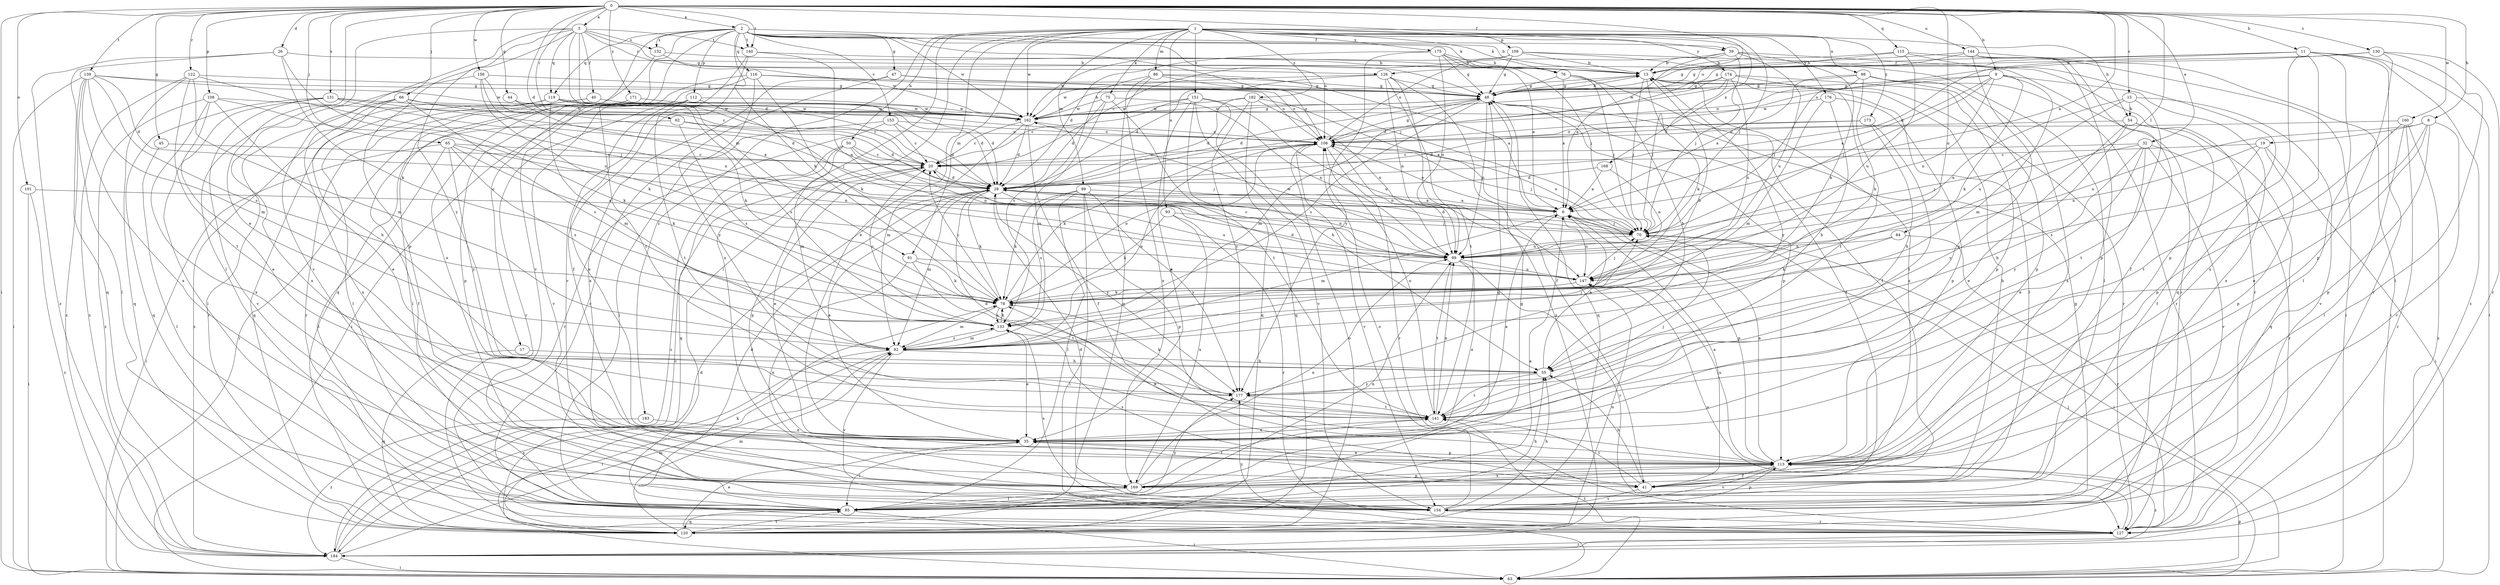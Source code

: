 strict digraph  {
0;
1;
2;
3;
6;
8;
9;
11;
13;
15;
17;
19;
20;
26;
28;
32;
35;
39;
40;
41;
44;
45;
47;
48;
50;
54;
55;
62;
63;
65;
66;
70;
75;
76;
78;
84;
85;
86;
89;
91;
92;
93;
98;
99;
101;
106;
108;
109;
112;
113;
115;
116;
119;
120;
122;
126;
127;
130;
131;
132;
133;
139;
140;
141;
144;
147;
151;
153;
154;
156;
160;
162;
168;
169;
171;
173;
174;
175;
176;
177;
182;
183;
184;
0 -> 2  [label=a];
0 -> 3  [label=a];
0 -> 6  [label=a];
0 -> 8  [label=b];
0 -> 9  [label=b];
0 -> 11  [label=b];
0 -> 15  [label=c];
0 -> 26  [label=d];
0 -> 28  [label=d];
0 -> 32  [label=e];
0 -> 35  [label=e];
0 -> 39  [label=f];
0 -> 44  [label=g];
0 -> 45  [label=g];
0 -> 62  [label=i];
0 -> 63  [label=i];
0 -> 65  [label=j];
0 -> 66  [label=j];
0 -> 84  [label=l];
0 -> 101  [label=o];
0 -> 106  [label=o];
0 -> 108  [label=p];
0 -> 115  [label=q];
0 -> 122  [label=r];
0 -> 130  [label=s];
0 -> 131  [label=s];
0 -> 139  [label=t];
0 -> 140  [label=t];
0 -> 144  [label=u];
0 -> 147  [label=u];
0 -> 156  [label=w];
0 -> 160  [label=w];
0 -> 171  [label=y];
1 -> 35  [label=e];
1 -> 50  [label=h];
1 -> 54  [label=h];
1 -> 70  [label=j];
1 -> 75  [label=k];
1 -> 76  [label=k];
1 -> 85  [label=l];
1 -> 86  [label=m];
1 -> 89  [label=m];
1 -> 91  [label=m];
1 -> 93  [label=n];
1 -> 98  [label=n];
1 -> 109  [label=p];
1 -> 151  [label=v];
1 -> 162  [label=w];
1 -> 168  [label=x];
1 -> 169  [label=x];
1 -> 173  [label=y];
1 -> 174  [label=y];
1 -> 175  [label=y];
1 -> 176  [label=y];
1 -> 182  [label=z];
1 -> 183  [label=z];
2 -> 13  [label=b];
2 -> 17  [label=c];
2 -> 39  [label=f];
2 -> 47  [label=g];
2 -> 70  [label=j];
2 -> 76  [label=k];
2 -> 78  [label=k];
2 -> 106  [label=o];
2 -> 112  [label=p];
2 -> 116  [label=q];
2 -> 119  [label=q];
2 -> 132  [label=s];
2 -> 140  [label=t];
2 -> 153  [label=v];
2 -> 154  [label=v];
2 -> 162  [label=w];
2 -> 169  [label=x];
3 -> 28  [label=d];
3 -> 40  [label=f];
3 -> 48  [label=g];
3 -> 85  [label=l];
3 -> 91  [label=m];
3 -> 113  [label=p];
3 -> 119  [label=q];
3 -> 126  [label=r];
3 -> 132  [label=s];
3 -> 140  [label=t];
3 -> 154  [label=v];
3 -> 177  [label=y];
6 -> 70  [label=j];
6 -> 92  [label=m];
6 -> 106  [label=o];
6 -> 113  [label=p];
6 -> 147  [label=u];
8 -> 19  [label=c];
8 -> 35  [label=e];
8 -> 99  [label=n];
8 -> 113  [label=p];
8 -> 141  [label=t];
8 -> 154  [label=v];
9 -> 6  [label=a];
9 -> 48  [label=g];
9 -> 70  [label=j];
9 -> 78  [label=k];
9 -> 92  [label=m];
9 -> 99  [label=n];
9 -> 106  [label=o];
9 -> 169  [label=x];
11 -> 28  [label=d];
11 -> 48  [label=g];
11 -> 63  [label=i];
11 -> 85  [label=l];
11 -> 113  [label=p];
11 -> 126  [label=r];
11 -> 127  [label=r];
11 -> 169  [label=x];
11 -> 184  [label=z];
13 -> 48  [label=g];
13 -> 70  [label=j];
13 -> 78  [label=k];
13 -> 85  [label=l];
13 -> 127  [label=r];
13 -> 169  [label=x];
13 -> 177  [label=y];
15 -> 54  [label=h];
15 -> 99  [label=n];
15 -> 141  [label=t];
15 -> 147  [label=u];
15 -> 154  [label=v];
17 -> 55  [label=h];
17 -> 120  [label=q];
19 -> 20  [label=c];
19 -> 63  [label=i];
19 -> 99  [label=n];
19 -> 113  [label=p];
19 -> 133  [label=s];
20 -> 28  [label=d];
20 -> 35  [label=e];
20 -> 113  [label=p];
26 -> 13  [label=b];
26 -> 78  [label=k];
26 -> 120  [label=q];
26 -> 147  [label=u];
26 -> 184  [label=z];
28 -> 6  [label=a];
28 -> 35  [label=e];
28 -> 78  [label=k];
28 -> 92  [label=m];
28 -> 99  [label=n];
28 -> 147  [label=u];
28 -> 177  [label=y];
32 -> 20  [label=c];
32 -> 35  [label=e];
32 -> 55  [label=h];
32 -> 70  [label=j];
32 -> 127  [label=r];
32 -> 154  [label=v];
32 -> 177  [label=y];
35 -> 6  [label=a];
35 -> 85  [label=l];
35 -> 113  [label=p];
39 -> 6  [label=a];
39 -> 13  [label=b];
39 -> 20  [label=c];
39 -> 70  [label=j];
39 -> 78  [label=k];
39 -> 127  [label=r];
39 -> 147  [label=u];
40 -> 28  [label=d];
40 -> 63  [label=i];
40 -> 127  [label=r];
40 -> 162  [label=w];
41 -> 6  [label=a];
41 -> 13  [label=b];
41 -> 55  [label=h];
41 -> 133  [label=s];
41 -> 141  [label=t];
41 -> 154  [label=v];
44 -> 78  [label=k];
44 -> 162  [label=w];
45 -> 20  [label=c];
45 -> 85  [label=l];
47 -> 48  [label=g];
47 -> 106  [label=o];
47 -> 127  [label=r];
47 -> 169  [label=x];
48 -> 13  [label=b];
48 -> 28  [label=d];
48 -> 41  [label=f];
48 -> 92  [label=m];
48 -> 99  [label=n];
48 -> 113  [label=p];
48 -> 120  [label=q];
48 -> 133  [label=s];
48 -> 162  [label=w];
50 -> 20  [label=c];
50 -> 70  [label=j];
50 -> 92  [label=m];
50 -> 99  [label=n];
50 -> 120  [label=q];
50 -> 184  [label=z];
54 -> 35  [label=e];
54 -> 41  [label=f];
54 -> 106  [label=o];
54 -> 120  [label=q];
54 -> 177  [label=y];
55 -> 6  [label=a];
55 -> 141  [label=t];
55 -> 177  [label=y];
62 -> 28  [label=d];
62 -> 41  [label=f];
62 -> 106  [label=o];
62 -> 133  [label=s];
63 -> 70  [label=j];
63 -> 113  [label=p];
63 -> 141  [label=t];
65 -> 20  [label=c];
65 -> 63  [label=i];
65 -> 78  [label=k];
65 -> 85  [label=l];
65 -> 99  [label=n];
65 -> 133  [label=s];
65 -> 177  [label=y];
66 -> 35  [label=e];
66 -> 106  [label=o];
66 -> 127  [label=r];
66 -> 133  [label=s];
66 -> 162  [label=w];
66 -> 169  [label=x];
70 -> 28  [label=d];
70 -> 63  [label=i];
70 -> 99  [label=n];
70 -> 106  [label=o];
75 -> 28  [label=d];
75 -> 92  [label=m];
75 -> 99  [label=n];
75 -> 141  [label=t];
75 -> 162  [label=w];
76 -> 6  [label=a];
76 -> 41  [label=f];
76 -> 48  [label=g];
76 -> 55  [label=h];
76 -> 70  [label=j];
78 -> 20  [label=c];
78 -> 92  [label=m];
78 -> 106  [label=o];
78 -> 133  [label=s];
84 -> 78  [label=k];
84 -> 99  [label=n];
84 -> 127  [label=r];
85 -> 6  [label=a];
85 -> 28  [label=d];
85 -> 48  [label=g];
85 -> 55  [label=h];
85 -> 63  [label=i];
85 -> 99  [label=n];
85 -> 120  [label=q];
85 -> 177  [label=y];
86 -> 6  [label=a];
86 -> 48  [label=g];
86 -> 106  [label=o];
86 -> 120  [label=q];
86 -> 133  [label=s];
86 -> 169  [label=x];
89 -> 6  [label=a];
89 -> 63  [label=i];
89 -> 78  [label=k];
89 -> 85  [label=l];
89 -> 113  [label=p];
89 -> 133  [label=s];
89 -> 177  [label=y];
91 -> 78  [label=k];
91 -> 141  [label=t];
91 -> 147  [label=u];
91 -> 169  [label=x];
92 -> 55  [label=h];
92 -> 63  [label=i];
92 -> 70  [label=j];
92 -> 106  [label=o];
92 -> 133  [label=s];
92 -> 154  [label=v];
92 -> 184  [label=z];
93 -> 70  [label=j];
93 -> 78  [label=k];
93 -> 127  [label=r];
93 -> 169  [label=x];
98 -> 6  [label=a];
98 -> 48  [label=g];
98 -> 70  [label=j];
98 -> 78  [label=k];
98 -> 113  [label=p];
98 -> 127  [label=r];
98 -> 169  [label=x];
99 -> 20  [label=c];
99 -> 35  [label=e];
99 -> 127  [label=r];
99 -> 141  [label=t];
99 -> 147  [label=u];
99 -> 162  [label=w];
101 -> 6  [label=a];
101 -> 63  [label=i];
101 -> 184  [label=z];
106 -> 20  [label=c];
106 -> 48  [label=g];
106 -> 70  [label=j];
106 -> 78  [label=k];
106 -> 99  [label=n];
106 -> 127  [label=r];
106 -> 154  [label=v];
108 -> 35  [label=e];
108 -> 55  [label=h];
108 -> 78  [label=k];
108 -> 162  [label=w];
108 -> 169  [label=x];
108 -> 184  [label=z];
109 -> 13  [label=b];
109 -> 48  [label=g];
109 -> 85  [label=l];
109 -> 106  [label=o];
109 -> 127  [label=r];
109 -> 162  [label=w];
112 -> 35  [label=e];
112 -> 70  [label=j];
112 -> 127  [label=r];
112 -> 141  [label=t];
112 -> 154  [label=v];
112 -> 162  [label=w];
113 -> 6  [label=a];
113 -> 35  [label=e];
113 -> 41  [label=f];
113 -> 78  [label=k];
113 -> 147  [label=u];
113 -> 154  [label=v];
113 -> 169  [label=x];
113 -> 184  [label=z];
115 -> 13  [label=b];
115 -> 48  [label=g];
115 -> 63  [label=i];
115 -> 120  [label=q];
115 -> 147  [label=u];
116 -> 48  [label=g];
116 -> 63  [label=i];
116 -> 78  [label=k];
116 -> 106  [label=o];
116 -> 141  [label=t];
116 -> 177  [label=y];
119 -> 20  [label=c];
119 -> 85  [label=l];
119 -> 92  [label=m];
119 -> 120  [label=q];
119 -> 133  [label=s];
119 -> 162  [label=w];
119 -> 184  [label=z];
120 -> 35  [label=e];
120 -> 78  [label=k];
120 -> 85  [label=l];
120 -> 92  [label=m];
120 -> 106  [label=o];
120 -> 147  [label=u];
122 -> 48  [label=g];
122 -> 70  [label=j];
122 -> 92  [label=m];
122 -> 120  [label=q];
122 -> 141  [label=t];
122 -> 184  [label=z];
126 -> 28  [label=d];
126 -> 41  [label=f];
126 -> 48  [label=g];
126 -> 99  [label=n];
126 -> 141  [label=t];
126 -> 162  [label=w];
126 -> 184  [label=z];
127 -> 147  [label=u];
127 -> 177  [label=y];
127 -> 184  [label=z];
130 -> 13  [label=b];
130 -> 85  [label=l];
130 -> 106  [label=o];
130 -> 113  [label=p];
130 -> 127  [label=r];
131 -> 6  [label=a];
131 -> 28  [label=d];
131 -> 85  [label=l];
131 -> 120  [label=q];
131 -> 154  [label=v];
131 -> 162  [label=w];
132 -> 13  [label=b];
132 -> 120  [label=q];
132 -> 162  [label=w];
133 -> 13  [label=b];
133 -> 20  [label=c];
133 -> 35  [label=e];
133 -> 78  [label=k];
133 -> 92  [label=m];
139 -> 28  [label=d];
139 -> 48  [label=g];
139 -> 63  [label=i];
139 -> 85  [label=l];
139 -> 92  [label=m];
139 -> 133  [label=s];
139 -> 162  [label=w];
139 -> 169  [label=x];
139 -> 184  [label=z];
140 -> 13  [label=b];
140 -> 41  [label=f];
140 -> 99  [label=n];
140 -> 154  [label=v];
141 -> 28  [label=d];
141 -> 35  [label=e];
141 -> 70  [label=j];
141 -> 99  [label=n];
141 -> 106  [label=o];
144 -> 13  [label=b];
144 -> 35  [label=e];
144 -> 41  [label=f];
144 -> 48  [label=g];
144 -> 63  [label=i];
144 -> 113  [label=p];
147 -> 28  [label=d];
147 -> 70  [label=j];
147 -> 78  [label=k];
151 -> 20  [label=c];
151 -> 35  [label=e];
151 -> 55  [label=h];
151 -> 120  [label=q];
151 -> 147  [label=u];
151 -> 154  [label=v];
151 -> 162  [label=w];
153 -> 20  [label=c];
153 -> 28  [label=d];
153 -> 85  [label=l];
153 -> 106  [label=o];
153 -> 127  [label=r];
154 -> 28  [label=d];
154 -> 48  [label=g];
154 -> 55  [label=h];
154 -> 106  [label=o];
154 -> 113  [label=p];
154 -> 127  [label=r];
154 -> 133  [label=s];
156 -> 20  [label=c];
156 -> 48  [label=g];
156 -> 78  [label=k];
156 -> 99  [label=n];
156 -> 169  [label=x];
160 -> 85  [label=l];
160 -> 106  [label=o];
160 -> 113  [label=p];
160 -> 127  [label=r];
160 -> 184  [label=z];
162 -> 13  [label=b];
162 -> 20  [label=c];
162 -> 28  [label=d];
162 -> 41  [label=f];
162 -> 48  [label=g];
162 -> 92  [label=m];
162 -> 106  [label=o];
168 -> 6  [label=a];
168 -> 28  [label=d];
168 -> 99  [label=n];
169 -> 48  [label=g];
169 -> 85  [label=l];
169 -> 99  [label=n];
169 -> 113  [label=p];
169 -> 141  [label=t];
171 -> 28  [label=d];
171 -> 85  [label=l];
171 -> 113  [label=p];
171 -> 162  [label=w];
173 -> 28  [label=d];
173 -> 55  [label=h];
173 -> 106  [label=o];
173 -> 141  [label=t];
174 -> 28  [label=d];
174 -> 48  [label=g];
174 -> 70  [label=j];
174 -> 113  [label=p];
174 -> 141  [label=t];
174 -> 147  [label=u];
174 -> 162  [label=w];
175 -> 6  [label=a];
175 -> 13  [label=b];
175 -> 28  [label=d];
175 -> 48  [label=g];
175 -> 70  [label=j];
175 -> 99  [label=n];
175 -> 177  [label=y];
176 -> 55  [label=h];
176 -> 92  [label=m];
176 -> 113  [label=p];
176 -> 162  [label=w];
177 -> 78  [label=k];
177 -> 141  [label=t];
182 -> 6  [label=a];
182 -> 28  [label=d];
182 -> 99  [label=n];
182 -> 120  [label=q];
182 -> 162  [label=w];
182 -> 177  [label=y];
183 -> 35  [label=e];
183 -> 184  [label=z];
184 -> 20  [label=c];
184 -> 28  [label=d];
184 -> 63  [label=i];
184 -> 92  [label=m];
}
